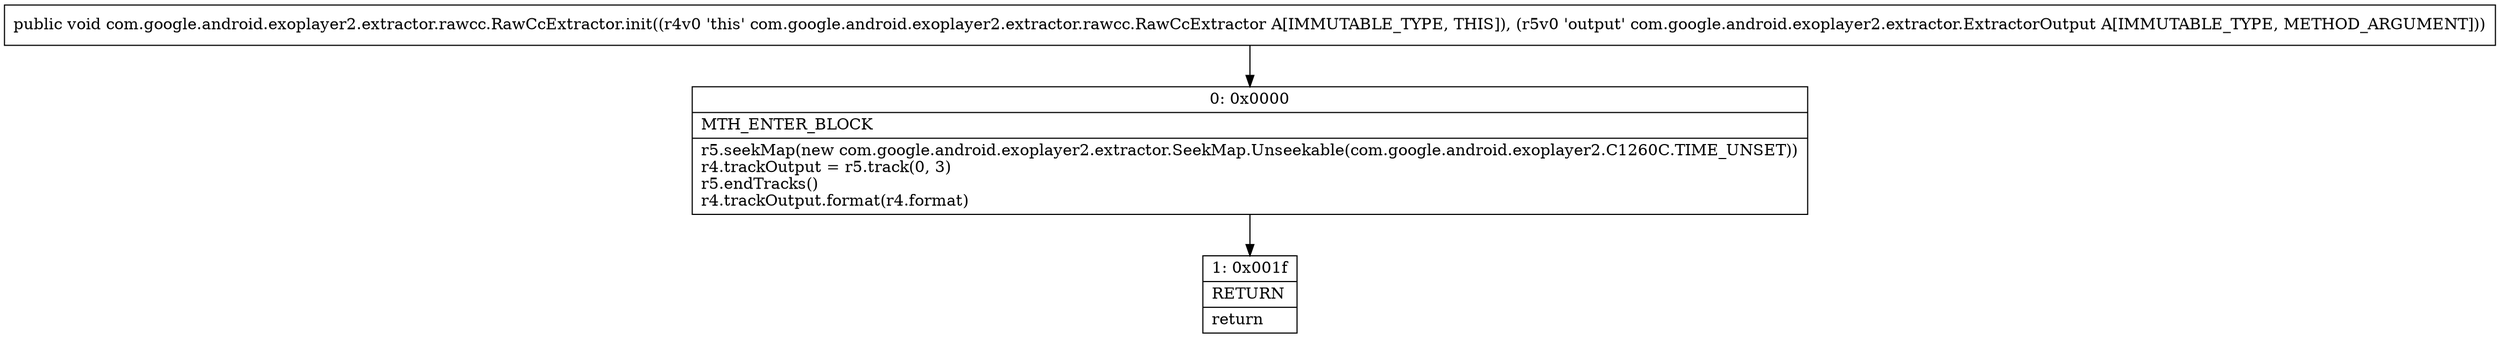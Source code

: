 digraph "CFG forcom.google.android.exoplayer2.extractor.rawcc.RawCcExtractor.init(Lcom\/google\/android\/exoplayer2\/extractor\/ExtractorOutput;)V" {
Node_0 [shape=record,label="{0\:\ 0x0000|MTH_ENTER_BLOCK\l|r5.seekMap(new com.google.android.exoplayer2.extractor.SeekMap.Unseekable(com.google.android.exoplayer2.C1260C.TIME_UNSET))\lr4.trackOutput = r5.track(0, 3)\lr5.endTracks()\lr4.trackOutput.format(r4.format)\l}"];
Node_1 [shape=record,label="{1\:\ 0x001f|RETURN\l|return\l}"];
MethodNode[shape=record,label="{public void com.google.android.exoplayer2.extractor.rawcc.RawCcExtractor.init((r4v0 'this' com.google.android.exoplayer2.extractor.rawcc.RawCcExtractor A[IMMUTABLE_TYPE, THIS]), (r5v0 'output' com.google.android.exoplayer2.extractor.ExtractorOutput A[IMMUTABLE_TYPE, METHOD_ARGUMENT])) }"];
MethodNode -> Node_0;
Node_0 -> Node_1;
}

